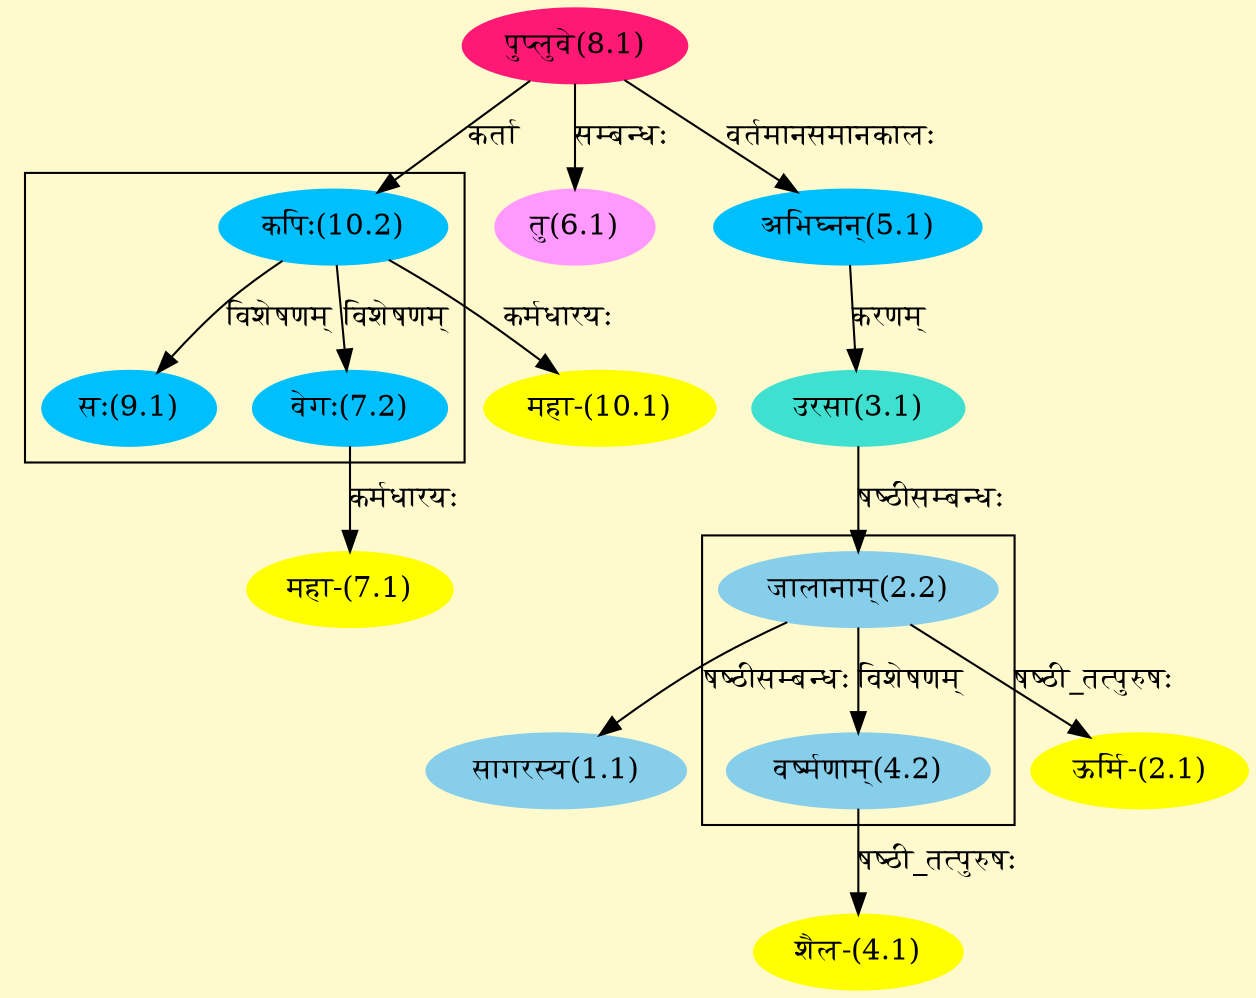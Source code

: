 digraph G{
rankdir=BT;
 compound=true;
 bgcolor="lemonchiffon1";

subgraph cluster_1{
Node4_2 [style=filled, color="#87CEEB" label = "वर्ष्मणाम्(4.2)"]
Node2_2 [style=filled, color="#87CEEB" label = "जालानाम्(2.2)"]

}

subgraph cluster_2{
Node7_2 [style=filled, color="#00BFFF" label = "वेगः(7.2)"]
Node10_2 [style=filled, color="#00BFFF" label = "कपिः(10.2)"]
Node9_1 [style=filled, color="#00BFFF" label = "सः(9.1)"]

}
Node1_1 [style=filled, color="#87CEEB" label = "सागरस्य(1.1)"]
Node2_2 [style=filled, color="#87CEEB" label = "जालानाम्(2.2)"]
Node2_1 [style=filled, color="#FFFF00" label = "ऊर्मि-(2.1)"]
Node3_1 [style=filled, color="#40E0D0" label = "उरसा(3.1)"]
Node5_1 [style=filled, color="#00BFFF" label = "अभिघ्नन्(5.1)"]
Node4_1 [style=filled, color="#FFFF00" label = "शैल-(4.1)"]
Node4_2 [style=filled, color="#87CEEB" label = "वर्ष्मणाम्(4.2)"]
Node8_1 [style=filled, color="#FF1975" label = "पुप्लुवे(8.1)"]
Node6_1 [style=filled, color="#FF99FF" label = "तु(6.1)"]
Node7_1 [style=filled, color="#FFFF00" label = "महा-(7.1)"]
Node7_2 [style=filled, color="#00BFFF" label = "वेगः(7.2)"]
Node [style=filled, color="" label = "()"]
Node10_1 [style=filled, color="#FFFF00" label = "महा-(10.1)"]
Node10_2 [style=filled, color="#00BFFF" label = "कपिः(10.2)"]
/* Start of Relations section */

Node1_1 -> Node2_2 [  label="षष्ठीसम्बन्धः"  dir="back" ]
Node2_1 -> Node2_2 [  label="षष्ठी_तत्पुरुषः"  dir="back" ]
Node2_2 -> Node3_1 [  label="षष्ठीसम्बन्धः"  dir="back" ]
Node3_1 -> Node5_1 [  label="करणम्"  dir="back" ]
Node4_1 -> Node4_2 [  label="षष्ठी_तत्पुरुषः"  dir="back" ]
Node4_2 -> Node2_2 [  label="विशेषणम्"  dir="back" ]
Node5_1 -> Node8_1 [  label="वर्तमानसमानकालः"  dir="back" ]
Node6_1 -> Node8_1 [  label="सम्बन्धः"  dir="back" ]
Node7_1 -> Node7_2 [  label="कर्मधारयः"  dir="back" ]
Node7_2 -> Node10_2 [  label="विशेषणम्"  dir="back" ]
Node9_1 -> Node10_2 [  label="विशेषणम्"  dir="back" ]
Node10_1 -> Node10_2 [  label="कर्मधारयः"  dir="back" ]
Node10_2 -> Node8_1 [  label="कर्ता"  dir="back" ]
}
